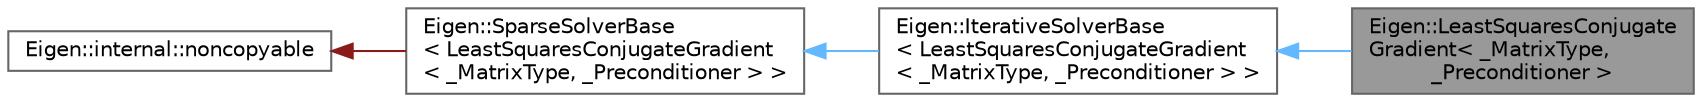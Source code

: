 digraph "Eigen::LeastSquaresConjugateGradient&lt; _MatrixType, _Preconditioner &gt;"
{
 // LATEX_PDF_SIZE
  bgcolor="transparent";
  edge [fontname=Helvetica,fontsize=10,labelfontname=Helvetica,labelfontsize=10];
  node [fontname=Helvetica,fontsize=10,shape=box,height=0.2,width=0.4];
  rankdir="LR";
  Node1 [id="Node000001",label="Eigen::LeastSquaresConjugate\lGradient\< _MatrixType, \l_Preconditioner \>",height=0.2,width=0.4,color="gray40", fillcolor="grey60", style="filled", fontcolor="black",tooltip="A conjugate gradient solver for sparse (or dense) least-square problems"];
  Node2 -> Node1 [id="edge4_Node000001_Node000002",dir="back",color="steelblue1",style="solid",tooltip=" "];
  Node2 [id="Node000002",label="Eigen::IterativeSolverBase\l\< LeastSquaresConjugateGradient\l\< _MatrixType, _Preconditioner \> \>",height=0.2,width=0.4,color="gray40", fillcolor="white", style="filled",URL="$class_eigen_1_1_iterative_solver_base.html",tooltip=" "];
  Node3 -> Node2 [id="edge5_Node000002_Node000003",dir="back",color="steelblue1",style="solid",tooltip=" "];
  Node3 [id="Node000003",label="Eigen::SparseSolverBase\l\< LeastSquaresConjugateGradient\l\< _MatrixType, _Preconditioner \> \>",height=0.2,width=0.4,color="gray40", fillcolor="white", style="filled",URL="$class_eigen_1_1_sparse_solver_base.html",tooltip=" "];
  Node4 -> Node3 [id="edge6_Node000003_Node000004",dir="back",color="firebrick4",style="solid",tooltip=" "];
  Node4 [id="Node000004",label="Eigen::internal::noncopyable",height=0.2,width=0.4,color="gray40", fillcolor="white", style="filled",URL="$class_eigen_1_1internal_1_1noncopyable.html",tooltip=" "];
}
